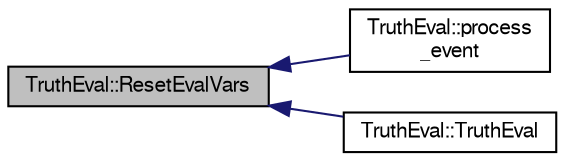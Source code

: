 digraph "TruthEval::ResetEvalVars"
{
  bgcolor="transparent";
  edge [fontname="FreeSans",fontsize="10",labelfontname="FreeSans",labelfontsize="10"];
  node [fontname="FreeSans",fontsize="10",shape=record];
  rankdir="LR";
  Node1 [label="TruthEval::ResetEvalVars",height=0.2,width=0.4,color="black", fillcolor="grey75", style="filled" fontcolor="black"];
  Node1 -> Node2 [dir="back",color="midnightblue",fontsize="10",style="solid",fontname="FreeSans"];
  Node2 [label="TruthEval::process\l_event",height=0.2,width=0.4,color="black",URL="$df/d39/classTruthEval.html#a81f42e26bc57120814b56c5241c495e3"];
  Node1 -> Node3 [dir="back",color="midnightblue",fontsize="10",style="solid",fontname="FreeSans"];
  Node3 [label="TruthEval::TruthEval",height=0.2,width=0.4,color="black",URL="$df/d39/classTruthEval.html#a4be7b3409769b82485ce9de5acf5b630"];
}
